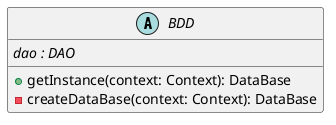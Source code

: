 @startuml

abstract class BDD
{
    {abstract} dao : DAO
    + getInstance(context: Context): DataBase
    - createDataBase(context: Context): DataBase
}

@enduml